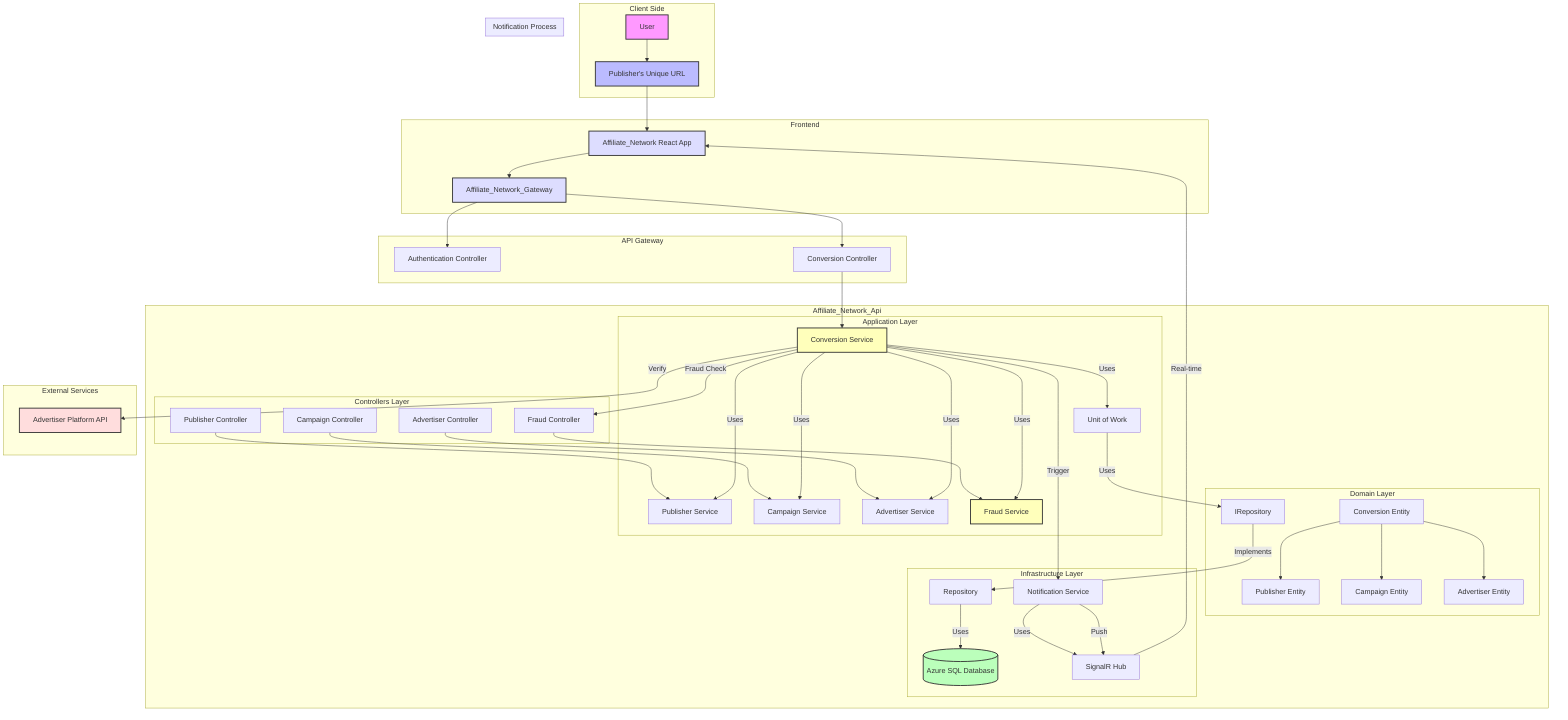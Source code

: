 flowchart TD
    subgraph "Client Side"
        U[User] --> P[Publisher's Unique URL]
    end

    subgraph "Frontend"
        P --> R[Affiliate_Network React App]
        R --> G[Affiliate_Network_Gateway]
    end

    subgraph "API Gateway"
        G --> AC[Authentication Controller]
        G --> CC[Conversion Controller]
    end

    subgraph "Affiliate_Network_Api"
        subgraph "Controllers Layer"
            AC
            CC
            PC[Publisher Controller]
            CaC[Campaign Controller]
            AdC[Advertiser Controller]
            FC[Fraud Controller]
        end

        subgraph "Application Layer"
            CC --> CS[Conversion Service]
            PC --> PS[Publisher Service]
            CaC --> CaS[Campaign Service]
            AdC --> AdS[Advertiser Service]
            FC --> FS[Fraud Service]
            
            CS --> |Uses| PS
            CS --> |Uses| CaS
            CS --> |Uses| AdS
            CS --> |Uses| FS
            CS --> |Uses| UOW[Unit of Work]
        end

        subgraph "Domain Layer"
            UOW --> |Uses| IR[IRepository]
            
            CE[Conversion Entity]
            PE[Publisher Entity]
            CaE[Campaign Entity]
            AdE[Advertiser Entity]
            
            CE --> PE
            CE --> CaE
            CE --> AdE
        end

        subgraph "Infrastructure Layer"
            IR --> |Implements| R1[Repository]
            R1 --> |Uses| DB[(Azure SQL Database)]
            
            NS[Notification Service] --> |Uses| SH[SignalR Hub]
        end
    end

    subgraph "External Services"
        CS --> |Verify| AP[Advertiser Platform API]
        CS --> |Fraud Check| FC
    end

    subgraph "Notification Process"
        CS --> |Trigger| NS
        NS --> |Push| SH
        SH --> |Real-time| R
    end

    style U fill:#f9f,stroke:#333,stroke-width:2px
    style P fill:#bbf,stroke:#333,stroke-width:2px
    style R fill:#ddf,stroke:#333,stroke-width:2px
    style G fill:#ddf,stroke:#333,stroke-width:2px
    style DB fill:#bfb,stroke:#333,stroke-width:2px
    style CS fill:#ffb,stroke:#333,stroke-width:2px
    style FS fill:#ffb,stroke:#333,stroke-width:2px
    style AP fill:#fdd,stroke:#333,stroke-width:2px